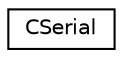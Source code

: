 digraph "Graphical Class Hierarchy"
{
 // LATEX_PDF_SIZE
  edge [fontname="Helvetica",fontsize="10",labelfontname="Helvetica",labelfontsize="10"];
  node [fontname="Helvetica",fontsize="10",shape=record];
  rankdir="LR";
  Node0 [label="CSerial",height=0.2,width=0.4,color="black", fillcolor="white", style="filled",URL="$class_c_serial.html",tooltip=" "];
}
